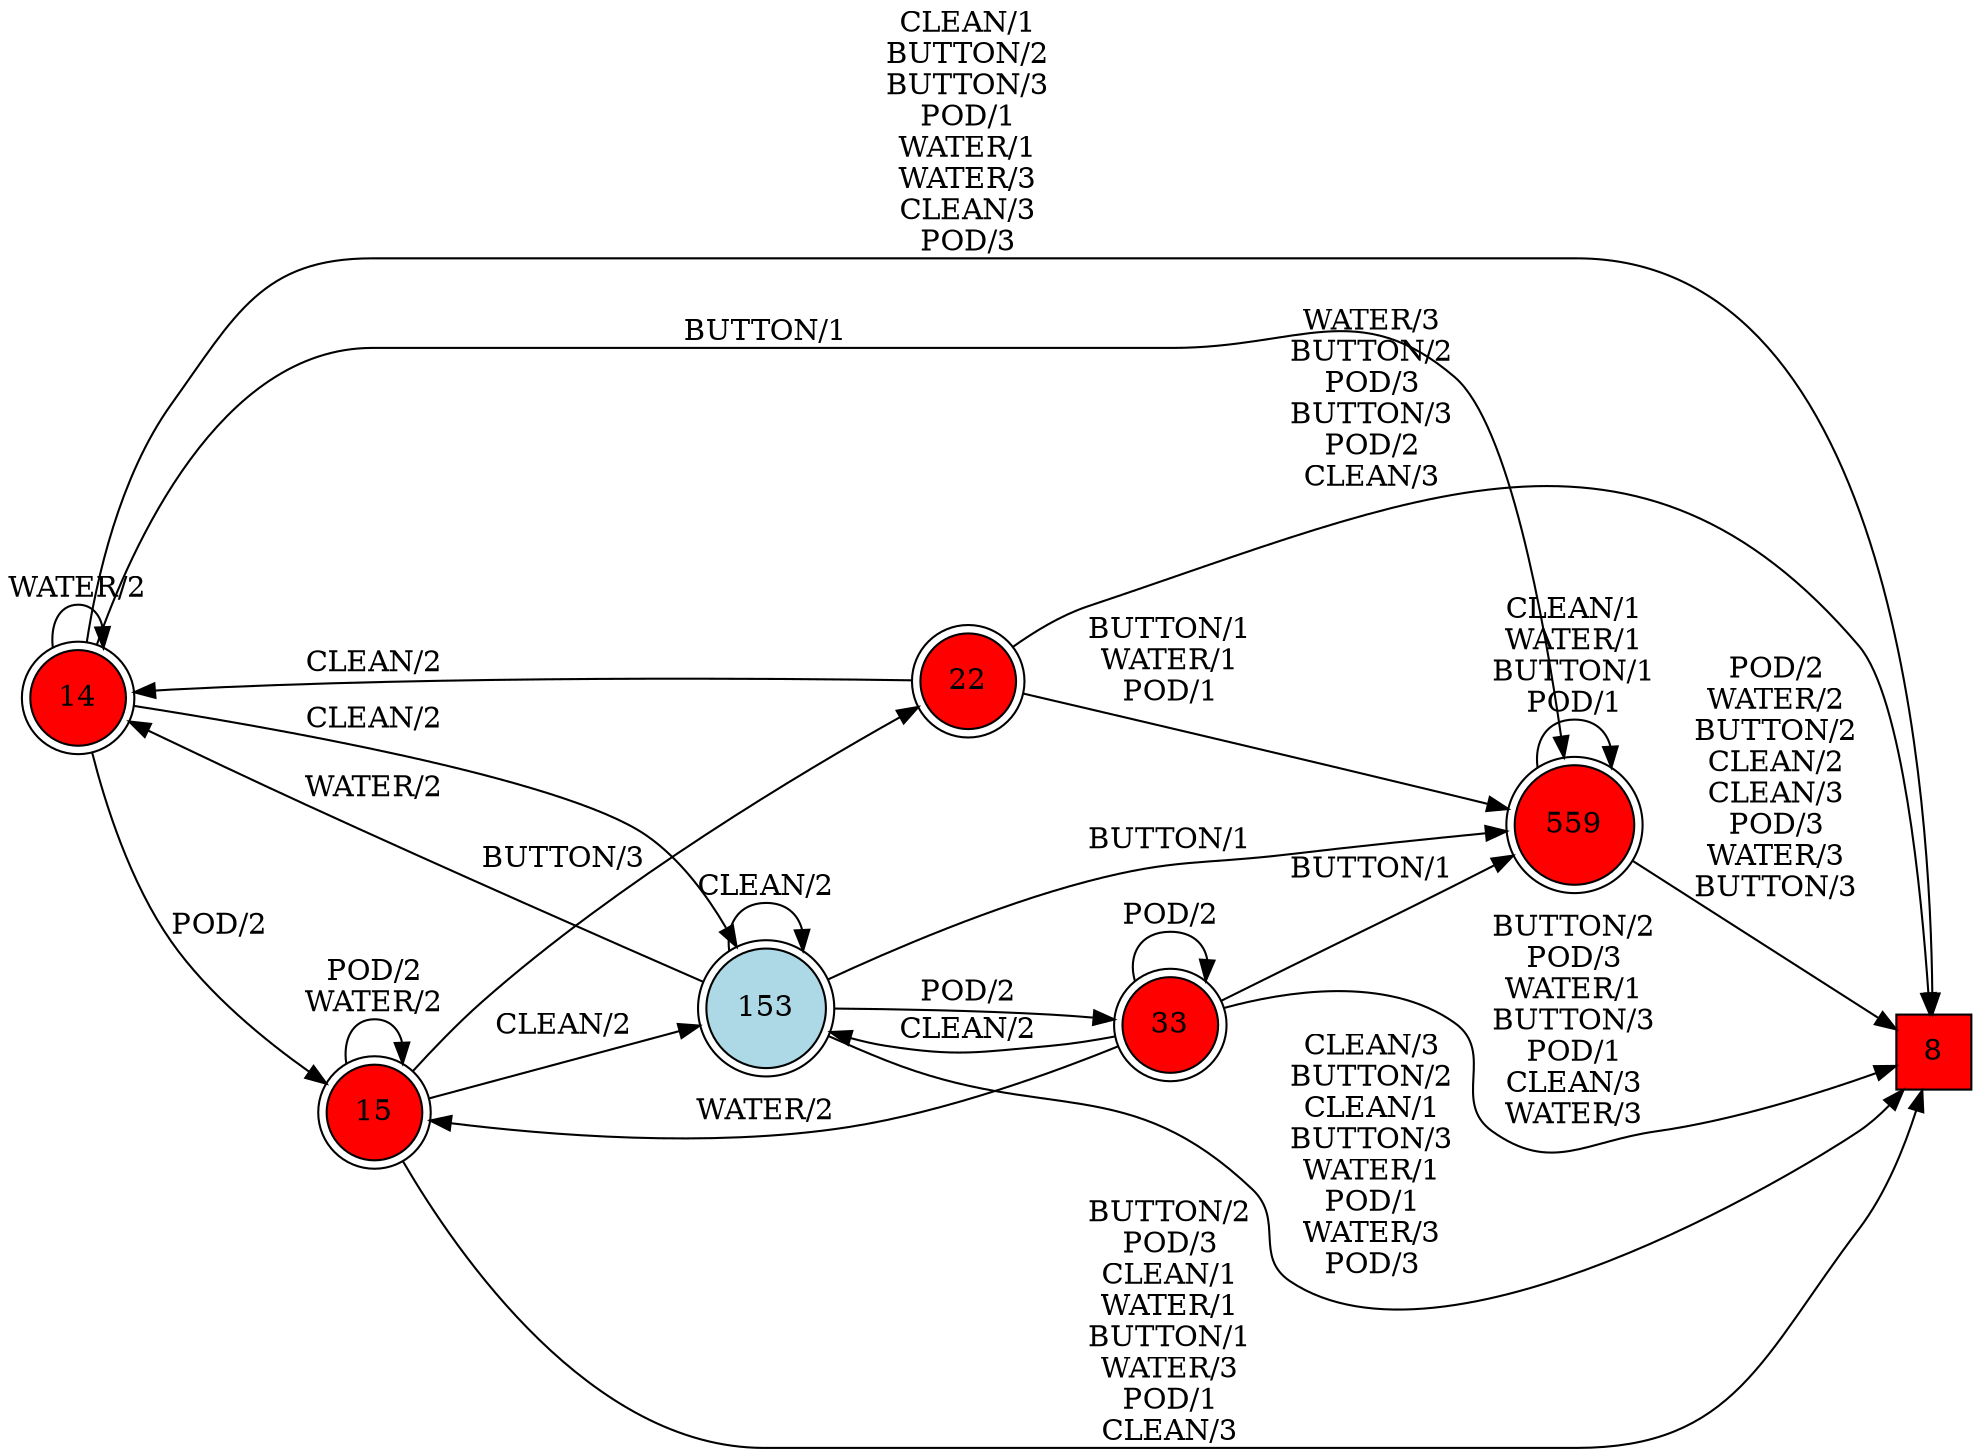 digraph G {
  rankdir=LR;
  node [shape=circle, style=filled, fillcolor=white];
  "8" [fillcolor=red, shape=square];
  "14" [fillcolor=red, shape=doublecircle];
  "15" [fillcolor=red, shape=doublecircle];
  "22" [fillcolor=red, shape=doublecircle];
  "33" [fillcolor=red, shape=doublecircle];
  "153" [isInitial=True, fillcolor=lightblue, shape=doublecircle];
  "559" [fillcolor=red, shape=doublecircle];
  "14" -> "15" [label="POD/2"];
  "14" -> "8" [label="CLEAN/1\nBUTTON/2\nBUTTON/3\nPOD/1\nWATER/1\nWATER/3\nCLEAN/3\nPOD/3"];
  "14" -> "14" [label="WATER/2"];
  "14" -> "559" [label="BUTTON/1"];
  "14" -> "153" [label="CLEAN/2"];
  "15" -> "22" [label="BUTTON/3"];
  "15" -> "8" [label="BUTTON/2\nPOD/3\nCLEAN/1\nWATER/1\nBUTTON/1\nWATER/3\nPOD/1\nCLEAN/3"];
  "15" -> "15" [label="POD/2\nWATER/2"];
  "15" -> "153" [label="CLEAN/2"];
  "22" -> "8" [label="WATER/3\nBUTTON/2\nPOD/3\nBUTTON/3\nPOD/2\nCLEAN/3"];
  "22" -> "559" [label="BUTTON/1\nWATER/1\nPOD/1"];
  "22" -> "14" [label="CLEAN/2"];
  "33" -> "8" [label="BUTTON/2\nPOD/3\nWATER/1\nBUTTON/3\nPOD/1\nCLEAN/3\nWATER/3"];
  "33" -> "33" [label="POD/2"];
  "33" -> "153" [label="CLEAN/2"];
  "33" -> "559" [label="BUTTON/1"];
  "33" -> "15" [label="WATER/2"];
  "153" -> "8" [label="CLEAN/3\nBUTTON/2\nCLEAN/1\nBUTTON/3\nWATER/1\nPOD/1\nWATER/3\nPOD/3"];
  "153" -> "14" [label="WATER/2"];
  "153" -> "153" [label="CLEAN/2"];
  "153" -> "559" [label="BUTTON/1"];
  "153" -> "33" [label="POD/2"];
  "559" -> "8" [label="POD/2\nWATER/2\nBUTTON/2\nCLEAN/2\nCLEAN/3\nPOD/3\nWATER/3\nBUTTON/3"];
  "559" -> "559" [label="CLEAN/1\nWATER/1\nBUTTON/1\nPOD/1"];
}